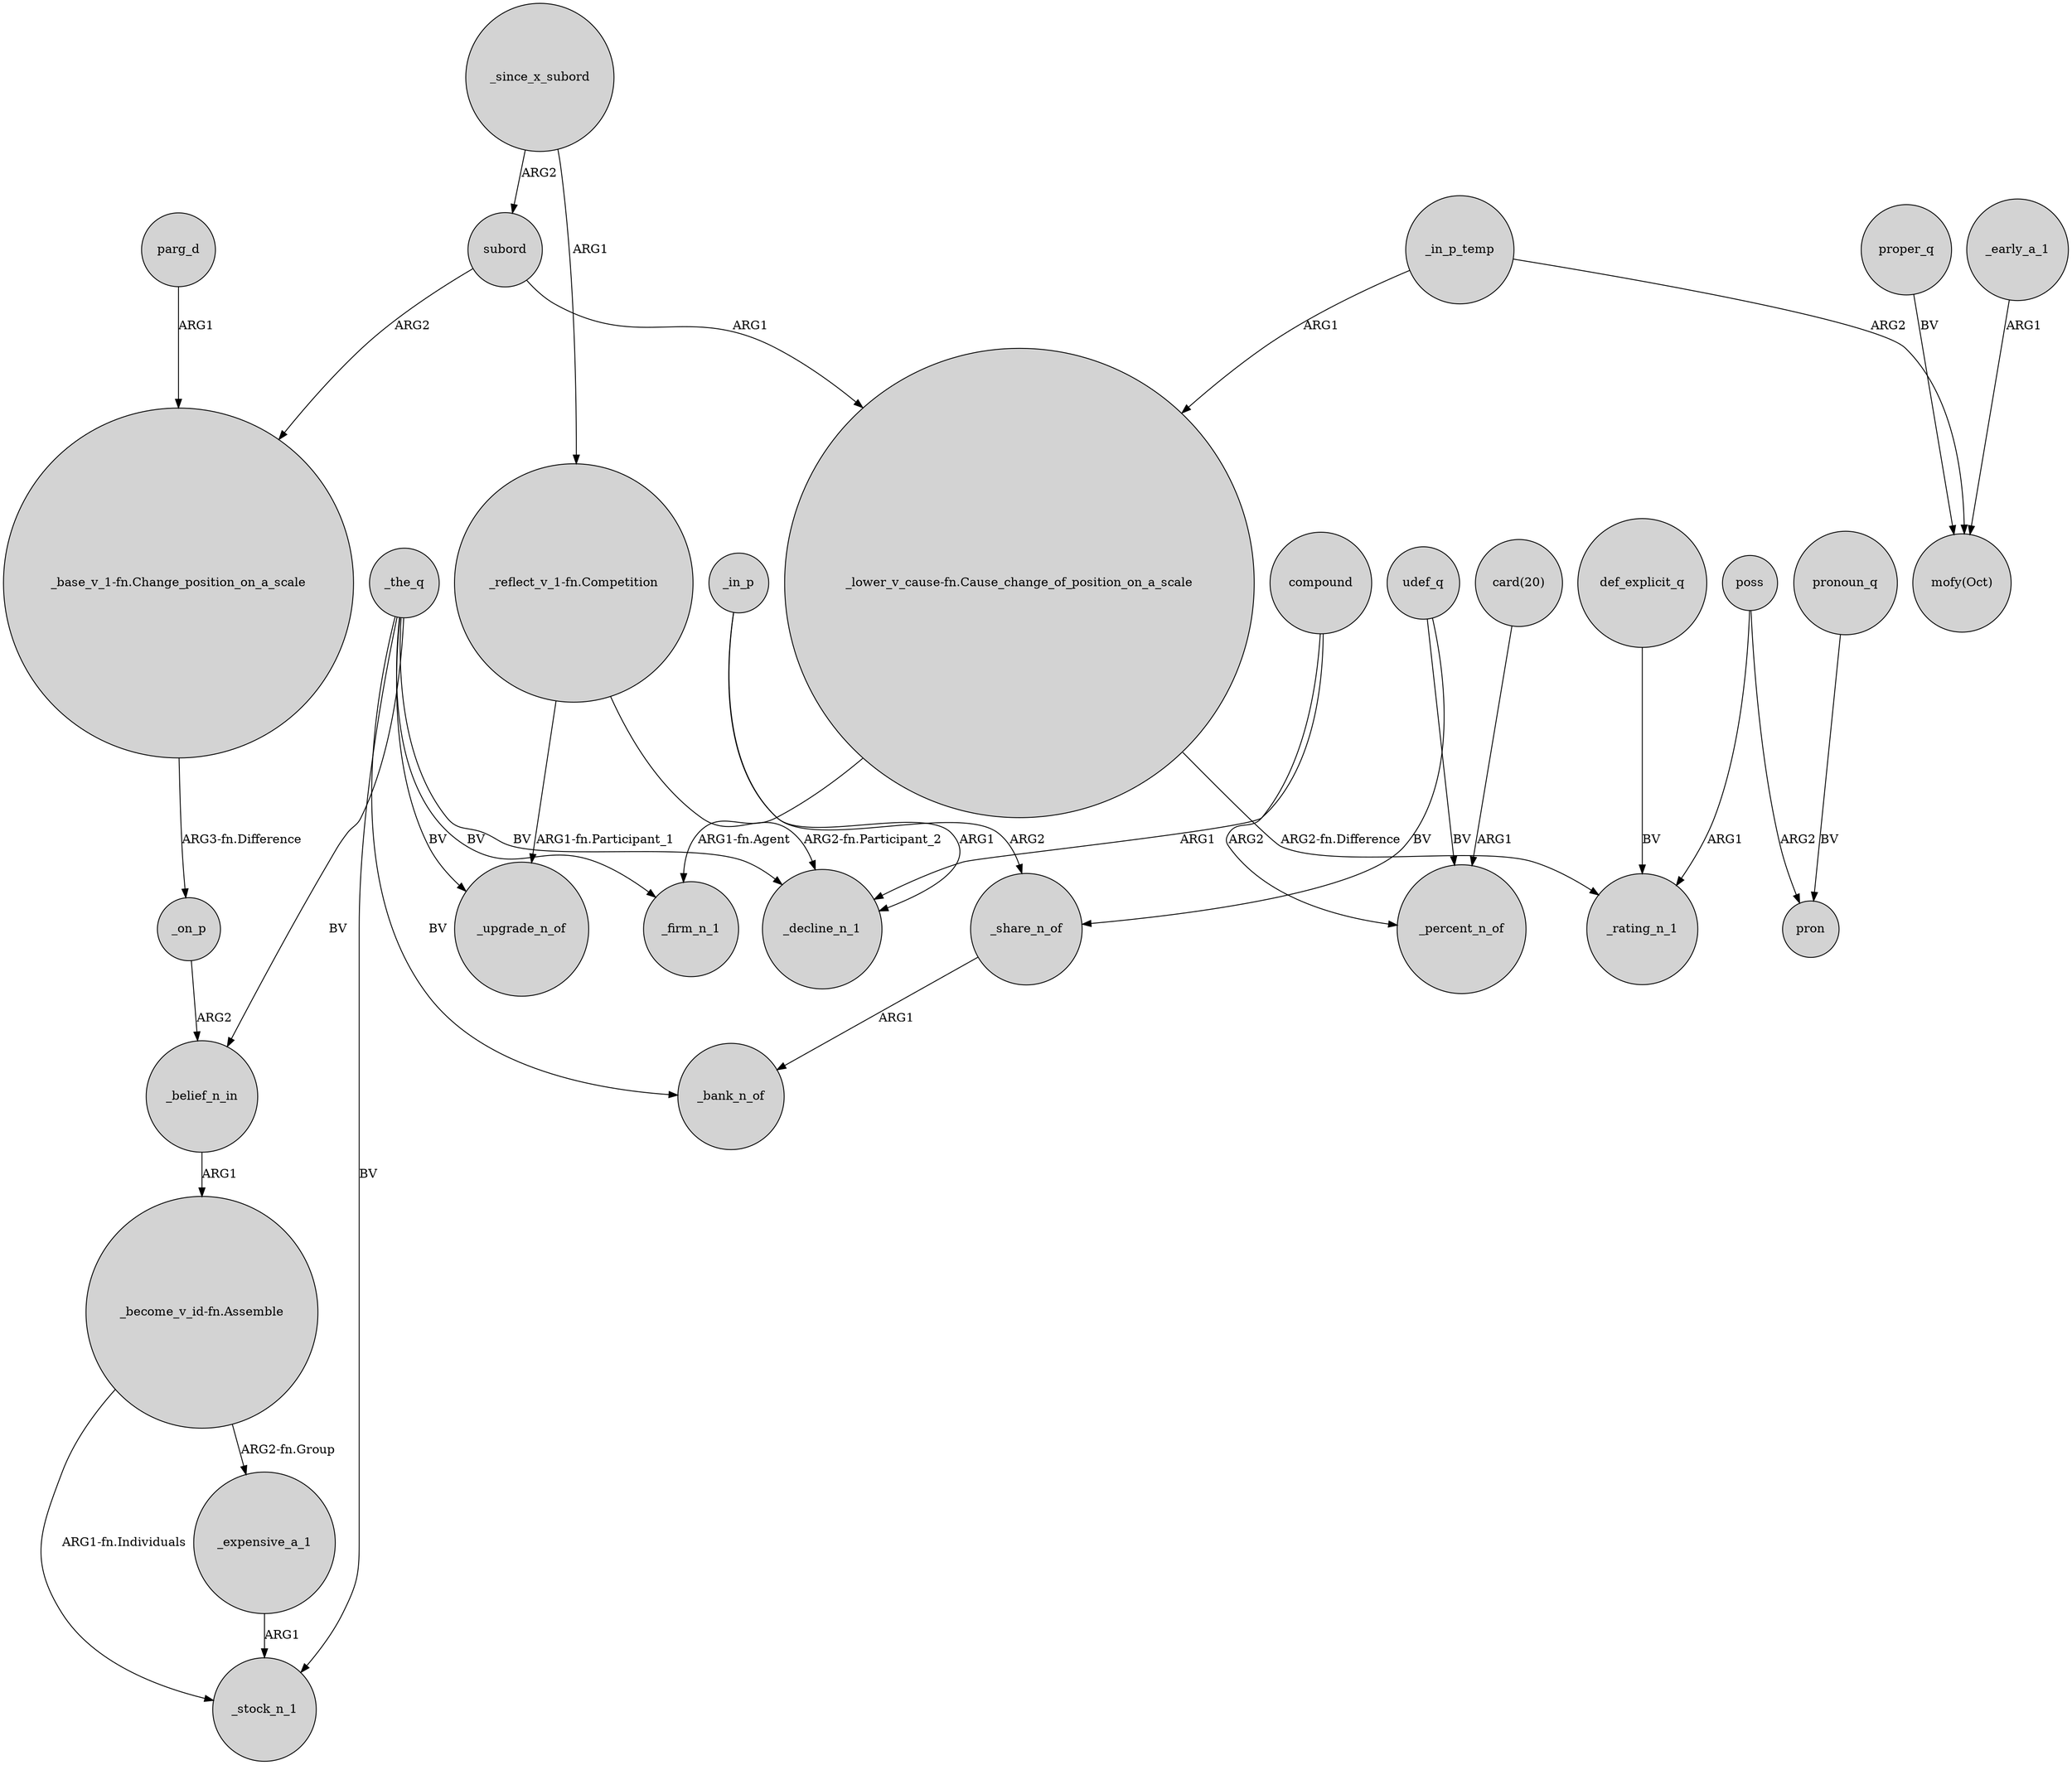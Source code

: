 digraph {
	node [shape=circle style=filled]
	_expensive_a_1 -> _stock_n_1 [label=ARG1]
	poss -> _rating_n_1 [label=ARG1]
	_the_q -> _upgrade_n_of [label=BV]
	"_reflect_v_1-fn.Competition" -> _upgrade_n_of [label="ARG1-fn.Participant_1"]
	_the_q -> _bank_n_of [label=BV]
	_in_p_temp -> "mofy(Oct)" [label=ARG2]
	"card(20)" -> _percent_n_of [label=ARG1]
	parg_d -> "_base_v_1-fn.Change_position_on_a_scale" [label=ARG1]
	_in_p_temp -> "_lower_v_cause-fn.Cause_change_of_position_on_a_scale" [label=ARG1]
	_on_p -> _belief_n_in [label=ARG2]
	_since_x_subord -> "_reflect_v_1-fn.Competition" [label=ARG1]
	def_explicit_q -> _rating_n_1 [label=BV]
	_since_x_subord -> subord [label=ARG2]
	_in_p -> _decline_n_1 [label=ARG1]
	compound -> _decline_n_1 [label=ARG1]
	pronoun_q -> pron [label=BV]
	_the_q -> _stock_n_1 [label=BV]
	poss -> pron [label=ARG2]
	_the_q -> _firm_n_1 [label=BV]
	"_become_v_id-fn.Assemble" -> _stock_n_1 [label="ARG1-fn.Individuals"]
	udef_q -> _percent_n_of [label=BV]
	udef_q -> _share_n_of [label=BV]
	compound -> _percent_n_of [label=ARG2]
	"_reflect_v_1-fn.Competition" -> _decline_n_1 [label="ARG2-fn.Participant_2"]
	_share_n_of -> _bank_n_of [label=ARG1]
	"_lower_v_cause-fn.Cause_change_of_position_on_a_scale" -> _firm_n_1 [label="ARG1-fn.Agent"]
	_belief_n_in -> "_become_v_id-fn.Assemble" [label=ARG1]
	subord -> "_lower_v_cause-fn.Cause_change_of_position_on_a_scale" [label=ARG1]
	"_become_v_id-fn.Assemble" -> _expensive_a_1 [label="ARG2-fn.Group"]
	proper_q -> "mofy(Oct)" [label=BV]
	"_lower_v_cause-fn.Cause_change_of_position_on_a_scale" -> _rating_n_1 [label="ARG2-fn.Difference"]
	subord -> "_base_v_1-fn.Change_position_on_a_scale" [label=ARG2]
	_the_q -> _decline_n_1 [label=BV]
	_early_a_1 -> "mofy(Oct)" [label=ARG1]
	_in_p -> _share_n_of [label=ARG2]
	"_base_v_1-fn.Change_position_on_a_scale" -> _on_p [label="ARG3-fn.Difference"]
	_the_q -> _belief_n_in [label=BV]
}
